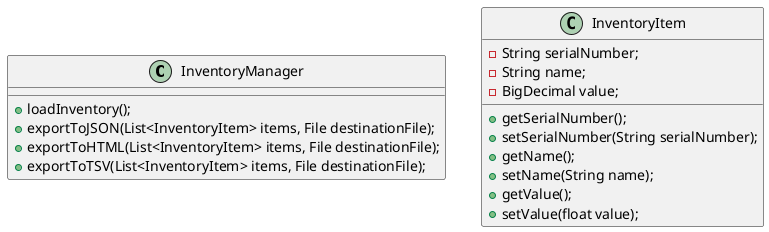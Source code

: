 @startuml

class InventoryManager {
    +loadInventory();
    +exportToJSON(List<InventoryItem> items, File destinationFile);
    +exportToHTML(List<InventoryItem> items, File destinationFile);
    +exportToTSV(List<InventoryItem> items, File destinationFile);
}

class InventoryItem {
    -String serialNumber;
    -String name;
    -BigDecimal value;

    +getSerialNumber();
    +setSerialNumber(String serialNumber);
    +getName();
    +setName(String name);
    +getValue();
    +setValue(float value);
}

@enduml